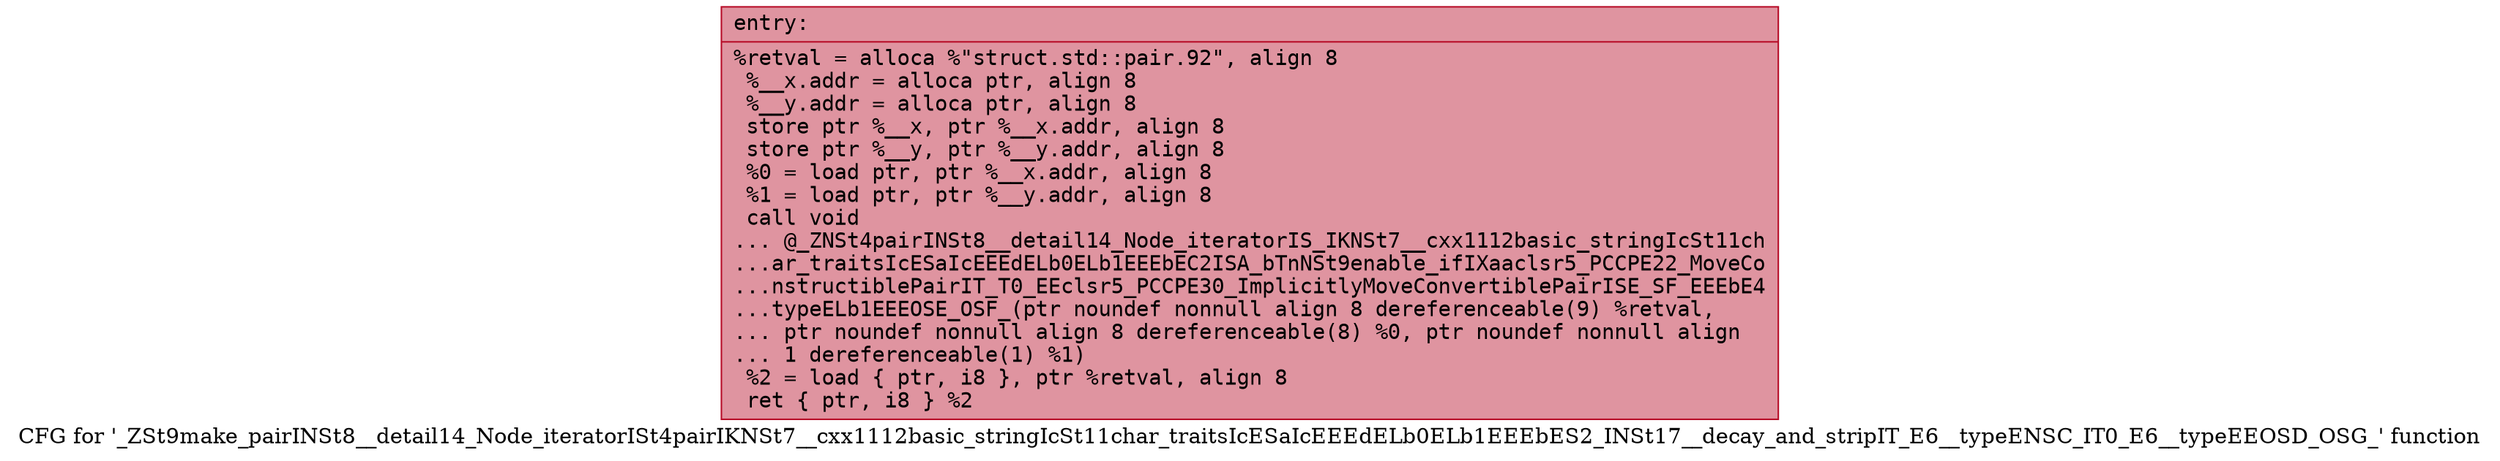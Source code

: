 digraph "CFG for '_ZSt9make_pairINSt8__detail14_Node_iteratorISt4pairIKNSt7__cxx1112basic_stringIcSt11char_traitsIcESaIcEEEdELb0ELb1EEEbES2_INSt17__decay_and_stripIT_E6__typeENSC_IT0_E6__typeEEOSD_OSG_' function" {
	label="CFG for '_ZSt9make_pairINSt8__detail14_Node_iteratorISt4pairIKNSt7__cxx1112basic_stringIcSt11char_traitsIcESaIcEEEdELb0ELb1EEEbES2_INSt17__decay_and_stripIT_E6__typeENSC_IT0_E6__typeEEOSD_OSG_' function";

	Node0x556bfe9dab90 [shape=record,color="#b70d28ff", style=filled, fillcolor="#b70d2870" fontname="Courier",label="{entry:\l|  %retval = alloca %\"struct.std::pair.92\", align 8\l  %__x.addr = alloca ptr, align 8\l  %__y.addr = alloca ptr, align 8\l  store ptr %__x, ptr %__x.addr, align 8\l  store ptr %__y, ptr %__y.addr, align 8\l  %0 = load ptr, ptr %__x.addr, align 8\l  %1 = load ptr, ptr %__y.addr, align 8\l  call void\l... @_ZNSt4pairINSt8__detail14_Node_iteratorIS_IKNSt7__cxx1112basic_stringIcSt11ch\l...ar_traitsIcESaIcEEEdELb0ELb1EEEbEC2ISA_bTnNSt9enable_ifIXaaclsr5_PCCPE22_MoveCo\l...nstructiblePairIT_T0_EEclsr5_PCCPE30_ImplicitlyMoveConvertiblePairISE_SF_EEEbE4\l...typeELb1EEEOSE_OSF_(ptr noundef nonnull align 8 dereferenceable(9) %retval,\l... ptr noundef nonnull align 8 dereferenceable(8) %0, ptr noundef nonnull align\l... 1 dereferenceable(1) %1)\l  %2 = load \{ ptr, i8 \}, ptr %retval, align 8\l  ret \{ ptr, i8 \} %2\l}"];
}
